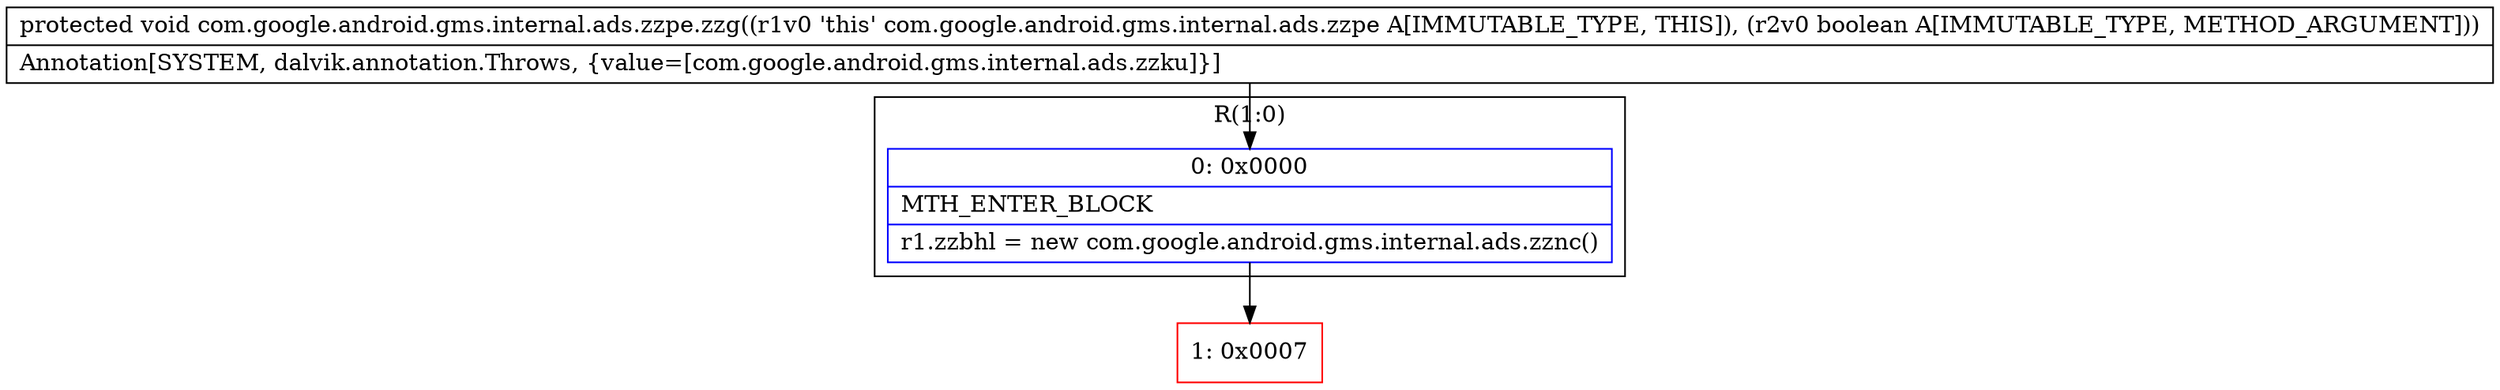 digraph "CFG forcom.google.android.gms.internal.ads.zzpe.zzg(Z)V" {
subgraph cluster_Region_1129970638 {
label = "R(1:0)";
node [shape=record,color=blue];
Node_0 [shape=record,label="{0\:\ 0x0000|MTH_ENTER_BLOCK\l|r1.zzbhl = new com.google.android.gms.internal.ads.zznc()\l}"];
}
Node_1 [shape=record,color=red,label="{1\:\ 0x0007}"];
MethodNode[shape=record,label="{protected void com.google.android.gms.internal.ads.zzpe.zzg((r1v0 'this' com.google.android.gms.internal.ads.zzpe A[IMMUTABLE_TYPE, THIS]), (r2v0 boolean A[IMMUTABLE_TYPE, METHOD_ARGUMENT]))  | Annotation[SYSTEM, dalvik.annotation.Throws, \{value=[com.google.android.gms.internal.ads.zzku]\}]\l}"];
MethodNode -> Node_0;
Node_0 -> Node_1;
}

